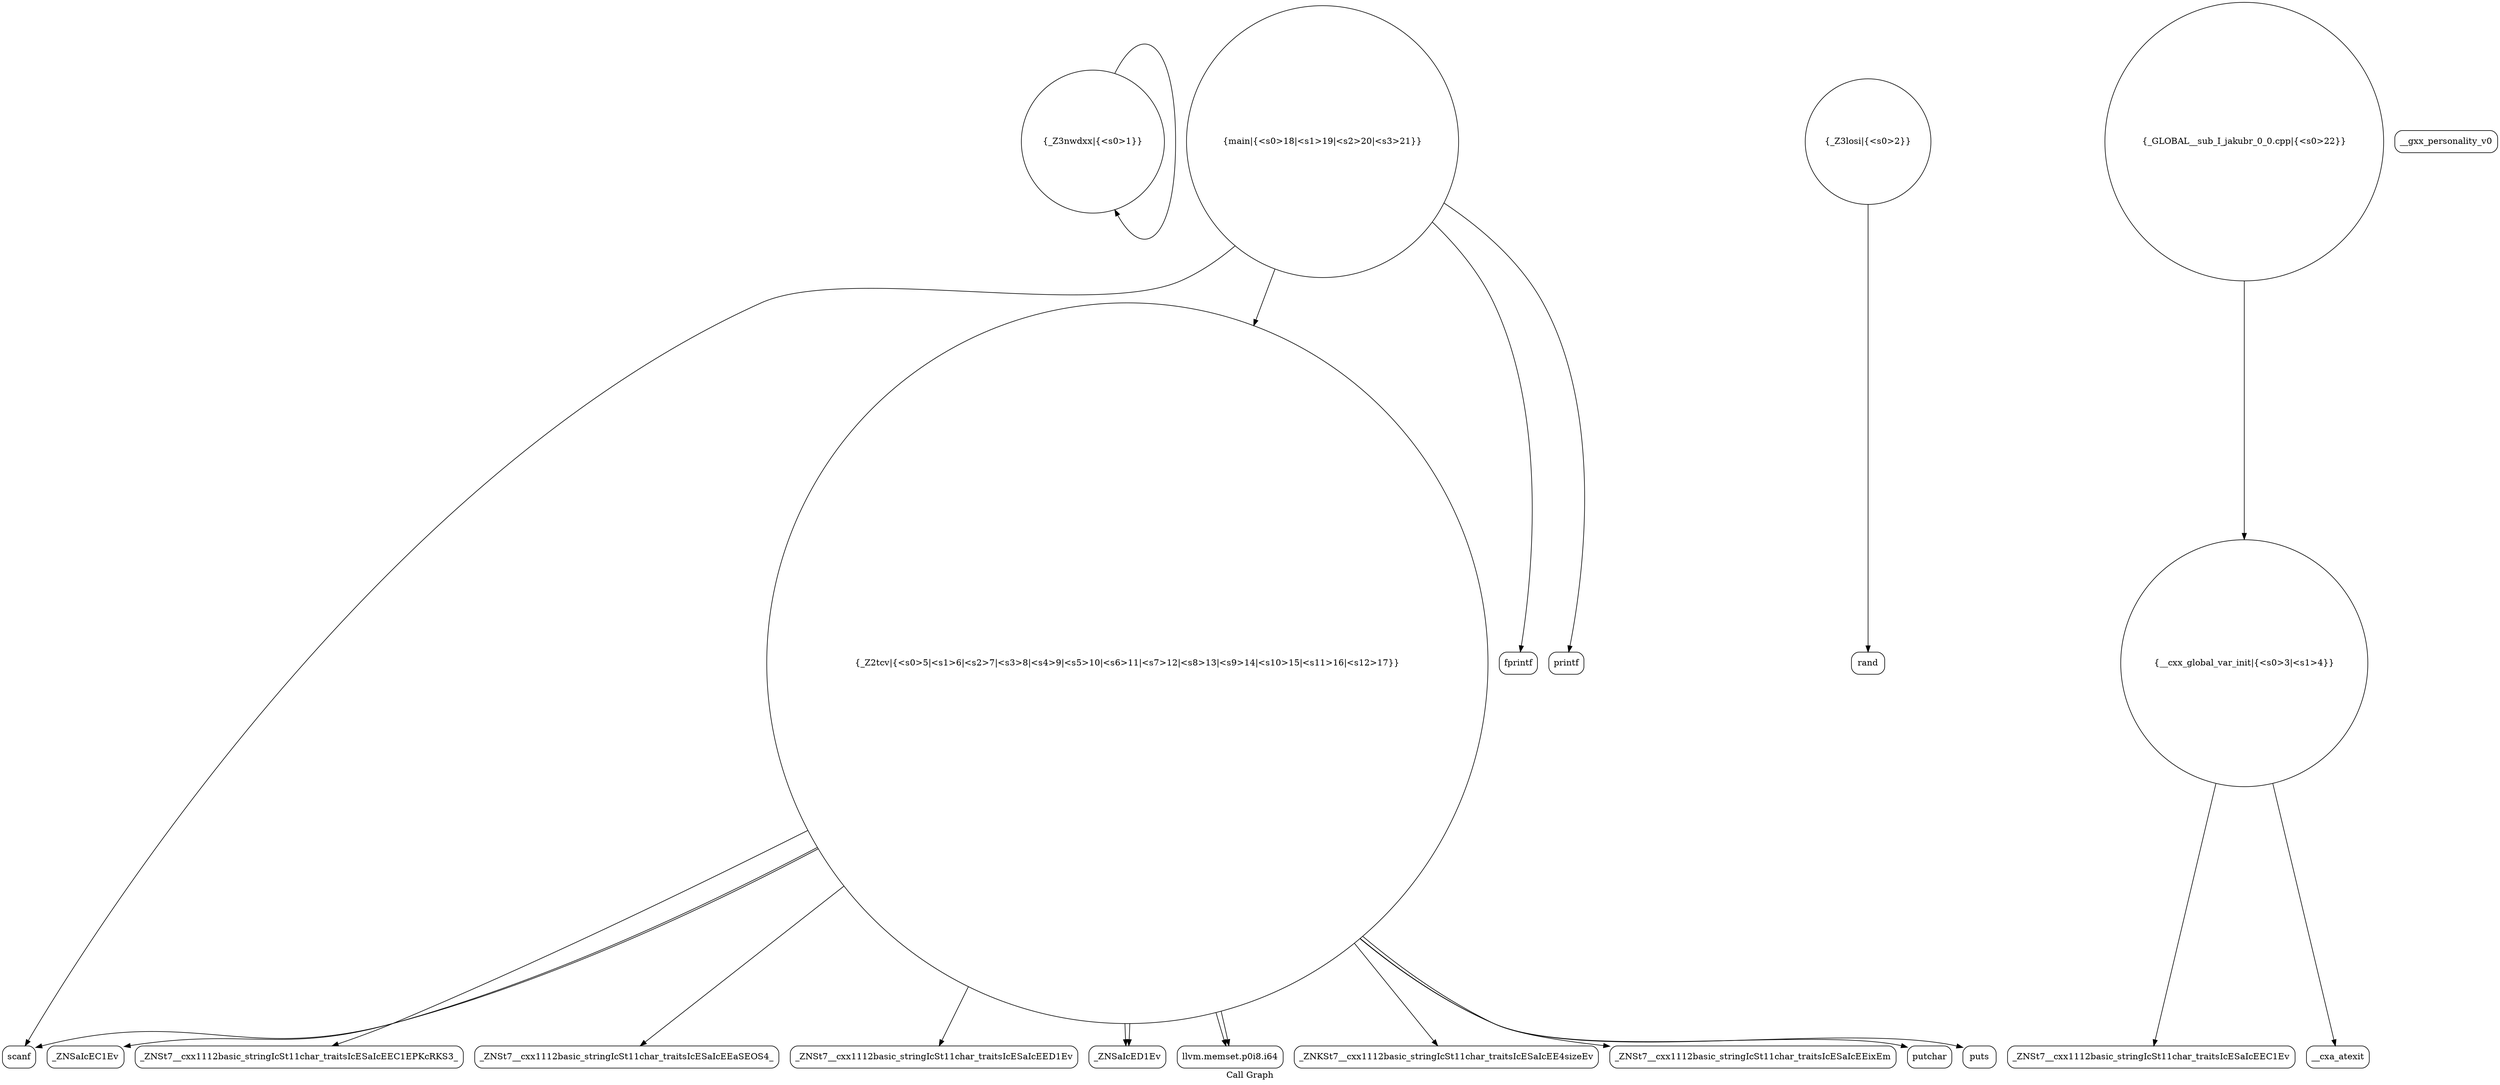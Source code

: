 digraph "Call Graph" {
	label="Call Graph";

	Node0x55c3b4a0f690 [shape=record,shape=circle,label="{_Z3nwdxx|{<s0>1}}"];
	Node0x55c3b4a0f690:s0 -> Node0x55c3b4a0f690[color=black];
	Node0x55c3b4a0fe20 [shape=record,shape=circle,label="{_Z2tcv|{<s0>5|<s1>6|<s2>7|<s3>8|<s4>9|<s5>10|<s6>11|<s7>12|<s8>13|<s9>14|<s10>15|<s11>16|<s12>17}}"];
	Node0x55c3b4a0fe20:s0 -> Node0x55c3b4a0fea0[color=black];
	Node0x55c3b4a0fe20:s1 -> Node0x55c3b4a0ff20[color=black];
	Node0x55c3b4a0fe20:s2 -> Node0x55c3b4a0ffa0[color=black];
	Node0x55c3b4a0fe20:s3 -> Node0x55c3b4a100a0[color=black];
	Node0x55c3b4a0fe20:s4 -> Node0x55c3b4a0fd20[color=black];
	Node0x55c3b4a0fe20:s5 -> Node0x55c3b4a10120[color=black];
	Node0x55c3b4a0fe20:s6 -> Node0x55c3b4a101a0[color=black];
	Node0x55c3b4a0fe20:s7 -> Node0x55c3b4a10220[color=black];
	Node0x55c3b4a0fe20:s8 -> Node0x55c3b4a102a0[color=black];
	Node0x55c3b4a0fe20:s9 -> Node0x55c3b4a10120[color=black];
	Node0x55c3b4a0fe20:s10 -> Node0x55c3b4a101a0[color=black];
	Node0x55c3b4a0fe20:s11 -> Node0x55c3b4a10320[color=black];
	Node0x55c3b4a0fe20:s12 -> Node0x55c3b4a103a0[color=black];
	Node0x55c3b4a101a0 [shape=record,shape=Mrecord,label="{llvm.memset.p0i8.i64}"];
	Node0x55c3b4a10520 [shape=record,shape=Mrecord,label="{fprintf}"];
	Node0x55c3b4a0fba0 [shape=record,shape=Mrecord,label="{rand}"];
	Node0x55c3b4a0ff20 [shape=record,shape=Mrecord,label="{_ZNSaIcEC1Ev}"];
	Node0x55c3b4a102a0 [shape=record,shape=Mrecord,label="{_ZNSt7__cxx1112basic_stringIcSt11char_traitsIcESaIcEEixEm}"];
	Node0x55c3b4a0fca0 [shape=record,shape=Mrecord,label="{_ZNSt7__cxx1112basic_stringIcSt11char_traitsIcESaIcEEC1Ev}"];
	Node0x55c3b4a10020 [shape=record,shape=Mrecord,label="{__gxx_personality_v0}"];
	Node0x55c3b4a103a0 [shape=record,shape=Mrecord,label="{puts}"];
	Node0x55c3b4a0fda0 [shape=record,shape=Mrecord,label="{__cxa_atexit}"];
	Node0x55c3b4a10120 [shape=record,shape=Mrecord,label="{_ZNSaIcED1Ev}"];
	Node0x55c3b4a104a0 [shape=record,shape=Mrecord,label="{printf}"];
	Node0x55c3b4a0fb20 [shape=record,shape=circle,label="{_Z3losi|{<s0>2}}"];
	Node0x55c3b4a0fb20:s0 -> Node0x55c3b4a0fba0[color=black];
	Node0x55c3b4a0fea0 [shape=record,shape=Mrecord,label="{scanf}"];
	Node0x55c3b4a10220 [shape=record,shape=Mrecord,label="{_ZNKSt7__cxx1112basic_stringIcSt11char_traitsIcESaIcEE4sizeEv}"];
	Node0x55c3b4a105a0 [shape=record,shape=circle,label="{_GLOBAL__sub_I_jakubr_0_0.cpp|{<s0>22}}"];
	Node0x55c3b4a105a0:s0 -> Node0x55c3b4a0fc20[color=black];
	Node0x55c3b4a0fc20 [shape=record,shape=circle,label="{__cxx_global_var_init|{<s0>3|<s1>4}}"];
	Node0x55c3b4a0fc20:s0 -> Node0x55c3b4a0fca0[color=black];
	Node0x55c3b4a0fc20:s1 -> Node0x55c3b4a0fda0[color=black];
	Node0x55c3b4a0ffa0 [shape=record,shape=Mrecord,label="{_ZNSt7__cxx1112basic_stringIcSt11char_traitsIcESaIcEEC1EPKcRKS3_}"];
	Node0x55c3b4a10320 [shape=record,shape=Mrecord,label="{putchar}"];
	Node0x55c3b4a0fd20 [shape=record,shape=Mrecord,label="{_ZNSt7__cxx1112basic_stringIcSt11char_traitsIcESaIcEED1Ev}"];
	Node0x55c3b4a100a0 [shape=record,shape=Mrecord,label="{_ZNSt7__cxx1112basic_stringIcSt11char_traitsIcESaIcEEaSEOS4_}"];
	Node0x55c3b4a10420 [shape=record,shape=circle,label="{main|{<s0>18|<s1>19|<s2>20|<s3>21}}"];
	Node0x55c3b4a10420:s0 -> Node0x55c3b4a0fea0[color=black];
	Node0x55c3b4a10420:s1 -> Node0x55c3b4a104a0[color=black];
	Node0x55c3b4a10420:s2 -> Node0x55c3b4a10520[color=black];
	Node0x55c3b4a10420:s3 -> Node0x55c3b4a0fe20[color=black];
}
